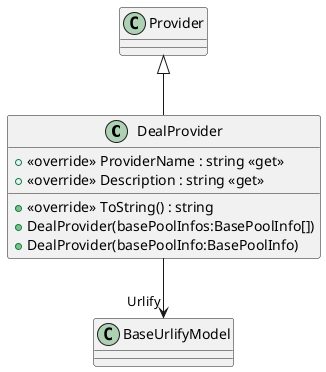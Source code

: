 @startuml
class DealProvider {
    + <<override>> ToString() : string
    + <<override>> ProviderName : string <<get>>
    + <<override>> Description : string <<get>>
    + DealProvider(basePoolInfos:BasePoolInfo[])
    + DealProvider(basePoolInfo:BasePoolInfo)
}
Provider <|-- DealProvider
DealProvider --> "Urlify" BaseUrlifyModel
@enduml
